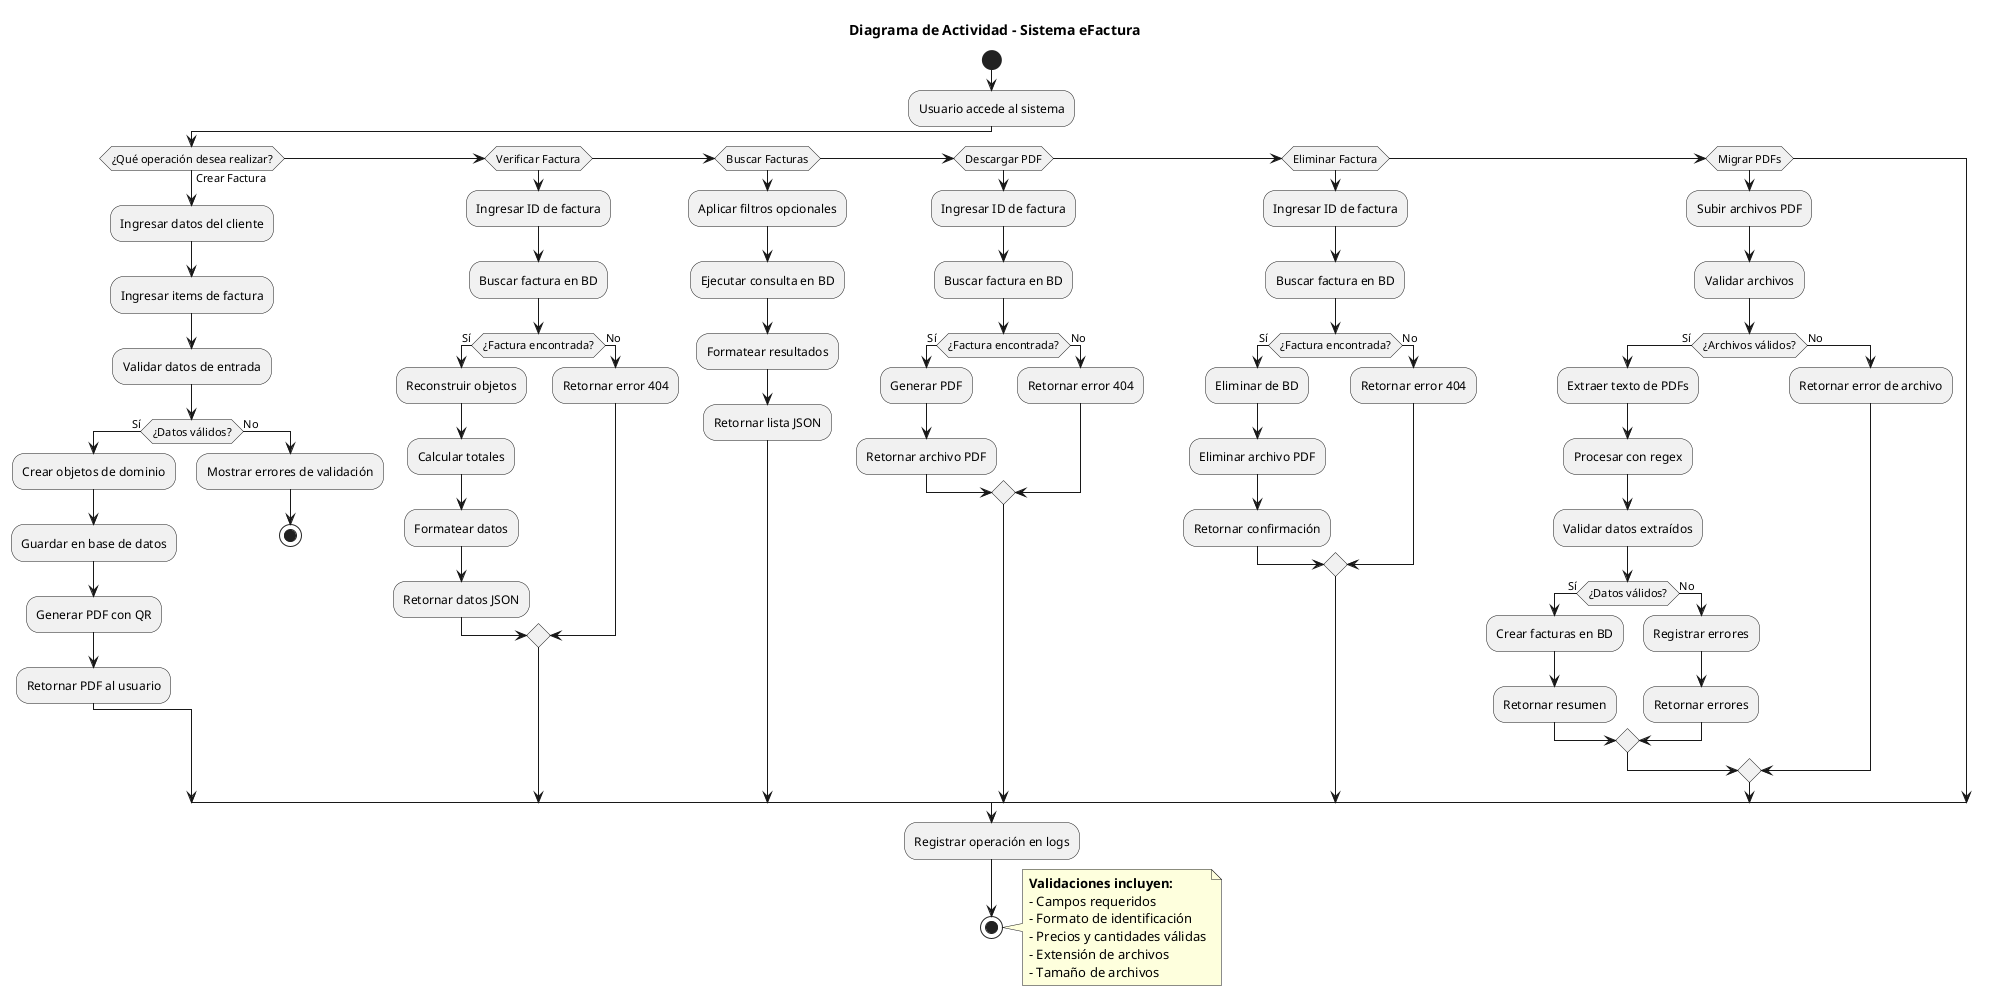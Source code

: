 @startuml Diagrama de Actividad - eFactura

title Diagrama de Actividad - Sistema eFactura

start

:Usuario accede al sistema;

if (¿Qué operación desea realizar?) then (Crear Factura)
  :Ingresar datos del cliente;
  :Ingresar items de factura;
  :Validar datos de entrada;
  
  if (¿Datos válidos?) then (Sí)
    :Crear objetos de dominio;
    :Guardar en base de datos;
    :Generar PDF con QR;
    :Retornar PDF al usuario;
  else (No)
    :Mostrar errores de validación;
    stop
  endif
  
elseif (Verificar Factura) then
  :Ingresar ID de factura;
  :Buscar factura en BD;
  
  if (¿Factura encontrada?) then (Sí)
    :Reconstruir objetos;
    :Calcular totales;
    :Formatear datos;
    :Retornar datos JSON;
  else (No)
    :Retornar error 404;
  endif
  
elseif (Buscar Facturas) then
  :Aplicar filtros opcionales;
  :Ejecutar consulta en BD;
  :Formatear resultados;
  :Retornar lista JSON;
  
elseif (Descargar PDF) then
  :Ingresar ID de factura;
  :Buscar factura en BD;
  
  if (¿Factura encontrada?) then (Sí)
    :Generar PDF;
    :Retornar archivo PDF;
  else (No)
    :Retornar error 404;
  endif
  
elseif (Eliminar Factura) then
  :Ingresar ID de factura;
  :Buscar factura en BD;
  
  if (¿Factura encontrada?) then (Sí)
    :Eliminar de BD;
    :Eliminar archivo PDF;
    :Retornar confirmación;
  else (No)
    :Retornar error 404;
  endif
  
elseif (Migrar PDFs) then
  :Subir archivos PDF;
  :Validar archivos;
  
  if (¿Archivos válidos?) then (Sí)
    :Extraer texto de PDFs;
    :Procesar con regex;
    :Validar datos extraídos;
    
    if (¿Datos válidos?) then (Sí)
      :Crear facturas en BD;
      :Retornar resumen;
    else (No)
      :Registrar errores;
      :Retornar errores;
    endif
  else (No)
    :Retornar error de archivo;
  endif
  
endif

:Registrar operación en logs;

stop

note right
  **Validaciones incluyen:**
  - Campos requeridos
  - Formato de identificación
  - Precios y cantidades válidas
  - Extensión de archivos
  - Tamaño de archivos
end note

@enduml 